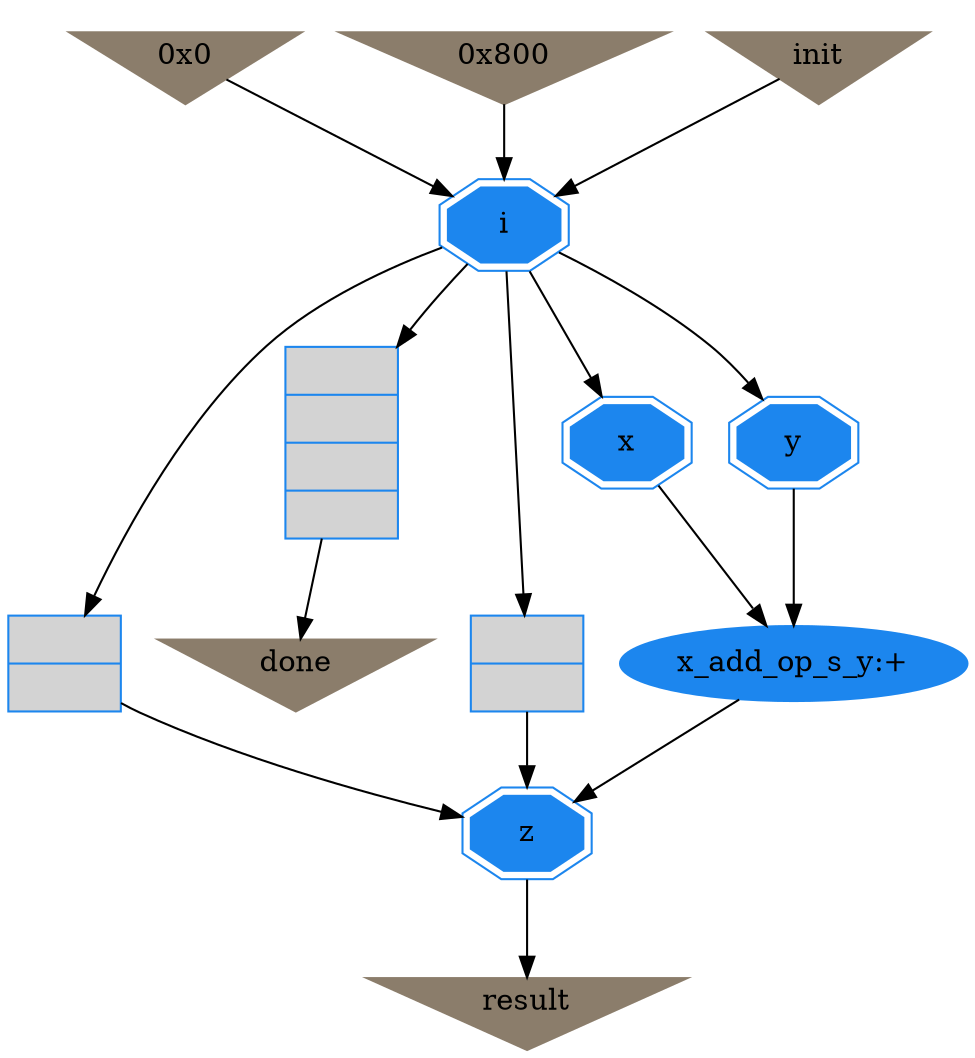 digraph vecsum {
	// Components (Nodes)
	node [shape=ellipse, style=filled, color=dodgerblue2];
	"result" [color=bisque4 shape=invtriangle label="result"];
	"c13" [label="{|}" shape=record fillcolor=lightgray  color=dodgerblue2 ];
	"c11" [color=bisque4 shape=invtriangle label="0x0"];
	"c15" [label="{|||}" shape=record fillcolor=lightgray  color=dodgerblue2 ];
	"c14" [label="{|}" shape=record fillcolor=lightgray  color=dodgerblue2 ];
	"c12" [color=bisque4 shape=invtriangle label="0x800"];
	"x_add_op_s_y" [label="x_add_op_s_y:+"  color=dodgerblue2 ];
	"z" [label="z" shape=doubleoctagon  color=dodgerblue2 ];
	"x" [label="x" shape=doubleoctagon  color=dodgerblue2 ];
	"done" [color=bisque4 shape=invtriangle label="done"];
	"y" [label="y" shape=doubleoctagon  color=dodgerblue2 ];
	"i" [label="i" shape=doubleoctagon  color=dodgerblue2 ];
	"init" [color=bisque4 shape=invtriangle label="init"];

	// Signals (Edges)
	"c11" -> "i"
	"c14" -> "z"
	"c13" -> "z"
	"c15" -> "done"
	"i" -> "c15":input
	"i" -> "c13":input
	"i" -> "c14":input
	"y" -> "x_add_op_s_y"
	"z" -> "result"
	"i" -> "x"
	"c12" -> "i"
	"x" -> "x_add_op_s_y"
	"x_add_op_s_y" -> "z"
	"i" -> "y"
	"init" -> "i"
}